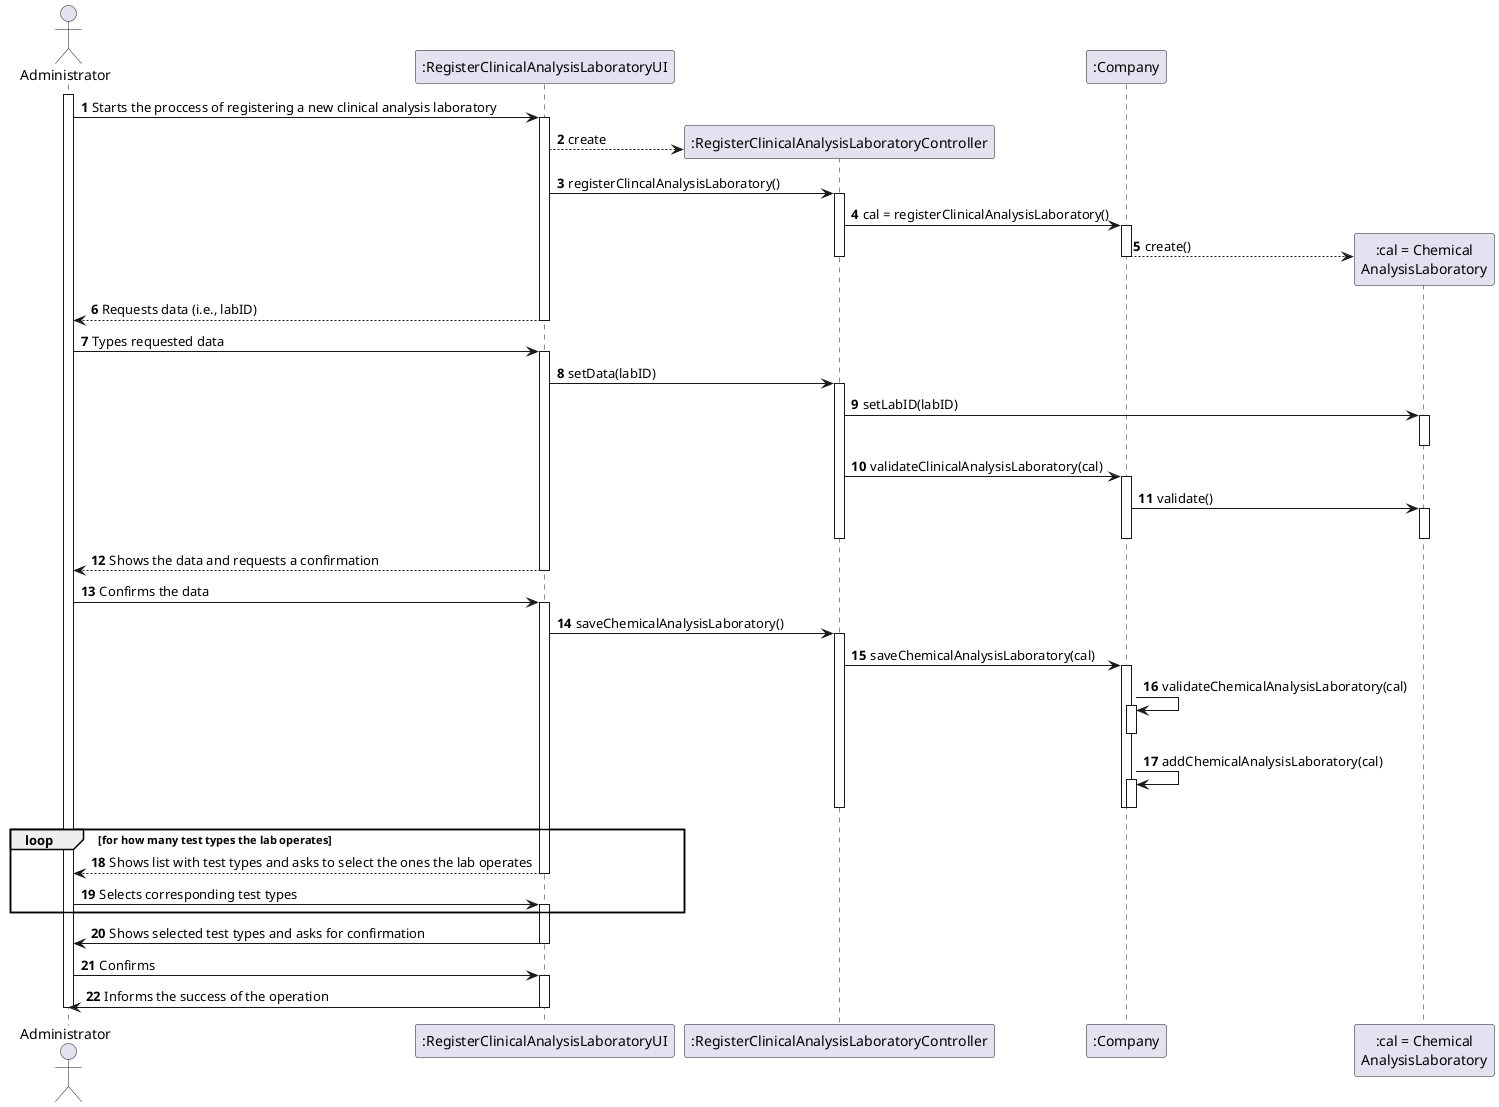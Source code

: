 @startuml
autonumber

actor "Administrator" as ADMIN
participant ":RegisterClinicalAnalysisLaboratoryUI" as UI
participant ":RegisterClinicalAnalysisLaboratoryController" as CTRL
participant ":Company" as CMP
participant ":cal = Chemical\nAnalysisLaboratory" as CAL


activate ADMIN
ADMIN -> UI : Starts the proccess of registering a new clinical analysis laboratory
activate UI
UI --> CTRL ** : create
UI -> CTRL : registerClincalAnalysisLaboratory()
activate CTRL
CTRL -> CMP : cal = registerClinicalAnalysisLaboratory()
activate CMP
CMP --> CAL ** : create()
deactivate CMP
deactivate CTRL
UI --> ADMIN : Requests data (i.e., labID)
deactivate UI

ADMIN -> UI : Types requested data
activate UI
UI -> CTRL : setData(labID)
activate CTRL
CTRL -> CAL: setLabID(labID)
activate CAL
deactivate CAL
CTRL -> CMP : validateClinicalAnalysisLaboratory(cal)
activate CMP
CMP -> CAL : validate()
activate CAL
deactivate CAL
deactivate CMP
deactivate CTRL
UI --> ADMIN : Shows the data and requests a confirmation
deactivate UI

ADMIN -> UI : Confirms the data
activate UI
UI -> CTRL : saveChemicalAnalysisLaboratory()
activate CTRL
CTRL -> CMP : saveChemicalAnalysisLaboratory(cal)
activate CMP
CMP -> CMP : validateChemicalAnalysisLaboratory(cal)
activate CMP
deactivate CMP
CMP -> CMP :addChemicalAnalysisLaboratory(cal)
activate CMP
deactivate CMP
deactivate CMP
deactivate CTRL

loop for how many test types the lab operates
UI --> ADMIN : Shows list with test types and asks to select the ones the lab operates
deactivate UI 


ADMIN -> UI : Selects corresponding test types
activate UI 
end

UI -> ADMIN : Shows selected test types and asks for confirmation
deactivate UI

ADMIN -> UI : Confirms
activate UI
UI -> ADMIN : Informs the success of the operation
deactivate UI

deactivate ADMIN

@enduml
@enduml